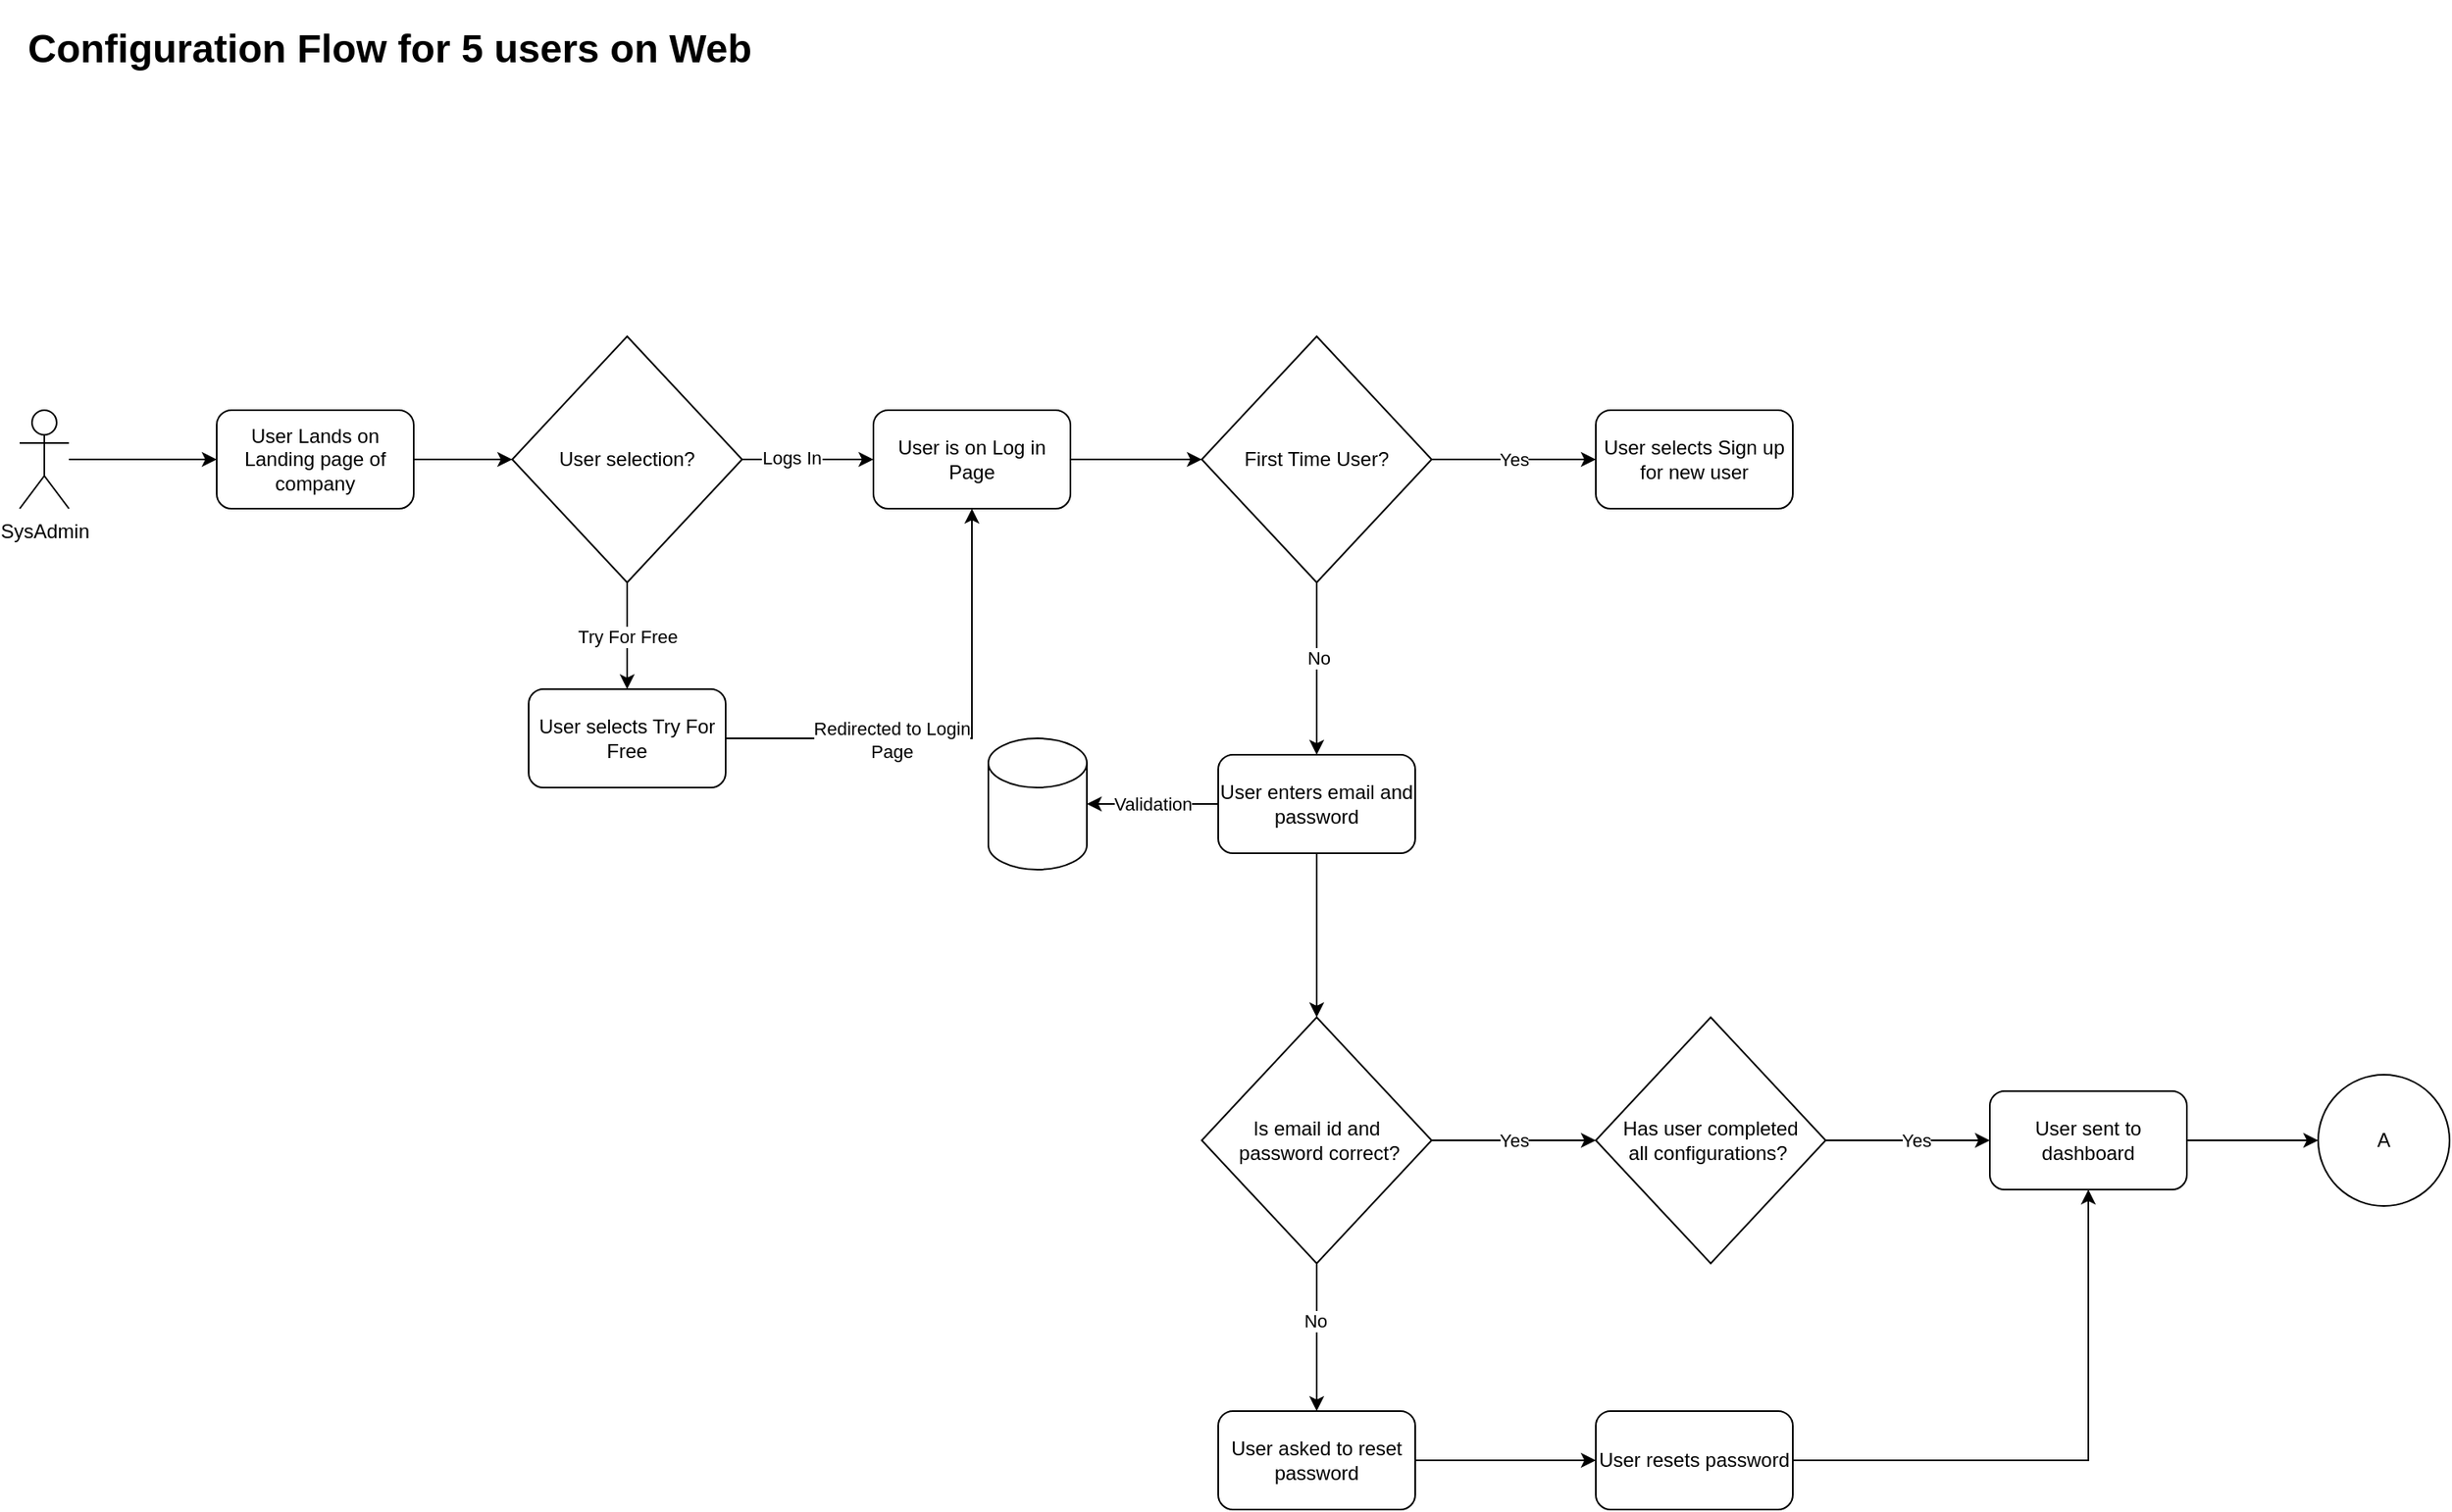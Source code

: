 <mxfile version="21.3.5" type="github">
  <diagram id="C5RBs43oDa-KdzZeNtuy" name="Page-1">
    <mxGraphModel dx="954" dy="616" grid="1" gridSize="10" guides="1" tooltips="1" connect="1" arrows="1" fold="1" page="1" pageScale="1" pageWidth="3300" pageHeight="4681" math="0" shadow="0">
      <root>
        <mxCell id="WIyWlLk6GJQsqaUBKTNV-0" />
        <mxCell id="WIyWlLk6GJQsqaUBKTNV-1" parent="WIyWlLk6GJQsqaUBKTNV-0" />
        <mxCell id="yT2jcX1gNWG2OGTkNdqD-6" value="" style="edgeStyle=orthogonalEdgeStyle;rounded=0;orthogonalLoop=1;jettySize=auto;html=1;" edge="1" parent="WIyWlLk6GJQsqaUBKTNV-1" source="yT2jcX1gNWG2OGTkNdqD-0" target="yT2jcX1gNWG2OGTkNdqD-4">
          <mxGeometry relative="1" as="geometry" />
        </mxCell>
        <mxCell id="yT2jcX1gNWG2OGTkNdqD-0" value="SysAdmin" style="shape=umlActor;verticalLabelPosition=bottom;verticalAlign=top;html=1;outlineConnect=0;" vertex="1" parent="WIyWlLk6GJQsqaUBKTNV-1">
          <mxGeometry x="80" y="310" width="30" height="60" as="geometry" />
        </mxCell>
        <mxCell id="yT2jcX1gNWG2OGTkNdqD-8" value="" style="edgeStyle=orthogonalEdgeStyle;rounded=0;orthogonalLoop=1;jettySize=auto;html=1;" edge="1" parent="WIyWlLk6GJQsqaUBKTNV-1" source="yT2jcX1gNWG2OGTkNdqD-4" target="yT2jcX1gNWG2OGTkNdqD-7">
          <mxGeometry relative="1" as="geometry" />
        </mxCell>
        <mxCell id="yT2jcX1gNWG2OGTkNdqD-4" value="User Lands on Landing page of company" style="rounded=1;whiteSpace=wrap;html=1;" vertex="1" parent="WIyWlLk6GJQsqaUBKTNV-1">
          <mxGeometry x="200" y="310" width="120" height="60" as="geometry" />
        </mxCell>
        <mxCell id="yT2jcX1gNWG2OGTkNdqD-5" value="&lt;h1&gt;Configuration Flow for 5 users on Web&lt;/h1&gt;" style="text;html=1;strokeColor=none;fillColor=none;spacing=5;spacingTop=-20;whiteSpace=wrap;overflow=hidden;rounded=0;" vertex="1" parent="WIyWlLk6GJQsqaUBKTNV-1">
          <mxGeometry x="80" y="70" width="490" height="40" as="geometry" />
        </mxCell>
        <mxCell id="yT2jcX1gNWG2OGTkNdqD-11" value="Try For Free" style="edgeStyle=orthogonalEdgeStyle;rounded=0;orthogonalLoop=1;jettySize=auto;html=1;" edge="1" parent="WIyWlLk6GJQsqaUBKTNV-1" source="yT2jcX1gNWG2OGTkNdqD-7" target="yT2jcX1gNWG2OGTkNdqD-10">
          <mxGeometry relative="1" as="geometry" />
        </mxCell>
        <mxCell id="yT2jcX1gNWG2OGTkNdqD-12" value="" style="edgeStyle=orthogonalEdgeStyle;rounded=0;orthogonalLoop=1;jettySize=auto;html=1;" edge="1" parent="WIyWlLk6GJQsqaUBKTNV-1" source="yT2jcX1gNWG2OGTkNdqD-7" target="yT2jcX1gNWG2OGTkNdqD-9">
          <mxGeometry relative="1" as="geometry" />
        </mxCell>
        <mxCell id="yT2jcX1gNWG2OGTkNdqD-13" value="Logs In" style="edgeLabel;html=1;align=center;verticalAlign=middle;resizable=0;points=[];" vertex="1" connectable="0" parent="yT2jcX1gNWG2OGTkNdqD-12">
          <mxGeometry x="-0.25" y="1" relative="1" as="geometry">
            <mxPoint as="offset" />
          </mxGeometry>
        </mxCell>
        <mxCell id="yT2jcX1gNWG2OGTkNdqD-7" value="User selection?" style="rhombus;whiteSpace=wrap;html=1;" vertex="1" parent="WIyWlLk6GJQsqaUBKTNV-1">
          <mxGeometry x="380" y="265" width="140" height="150" as="geometry" />
        </mxCell>
        <mxCell id="yT2jcX1gNWG2OGTkNdqD-17" value="" style="edgeStyle=orthogonalEdgeStyle;rounded=0;orthogonalLoop=1;jettySize=auto;html=1;" edge="1" parent="WIyWlLk6GJQsqaUBKTNV-1" source="yT2jcX1gNWG2OGTkNdqD-9" target="yT2jcX1gNWG2OGTkNdqD-16">
          <mxGeometry relative="1" as="geometry" />
        </mxCell>
        <mxCell id="yT2jcX1gNWG2OGTkNdqD-9" value="User is on Log in Page" style="rounded=1;whiteSpace=wrap;html=1;" vertex="1" parent="WIyWlLk6GJQsqaUBKTNV-1">
          <mxGeometry x="600" y="310" width="120" height="60" as="geometry" />
        </mxCell>
        <mxCell id="yT2jcX1gNWG2OGTkNdqD-14" style="edgeStyle=orthogonalEdgeStyle;rounded=0;orthogonalLoop=1;jettySize=auto;html=1;entryX=0.5;entryY=1;entryDx=0;entryDy=0;" edge="1" parent="WIyWlLk6GJQsqaUBKTNV-1" source="yT2jcX1gNWG2OGTkNdqD-10" target="yT2jcX1gNWG2OGTkNdqD-9">
          <mxGeometry relative="1" as="geometry" />
        </mxCell>
        <mxCell id="yT2jcX1gNWG2OGTkNdqD-15" value="Redirected to Login &lt;br&gt;Page" style="edgeLabel;html=1;align=center;verticalAlign=middle;resizable=0;points=[];" vertex="1" connectable="0" parent="yT2jcX1gNWG2OGTkNdqD-14">
          <mxGeometry x="-0.303" y="-1" relative="1" as="geometry">
            <mxPoint as="offset" />
          </mxGeometry>
        </mxCell>
        <mxCell id="yT2jcX1gNWG2OGTkNdqD-10" value="User selects Try For Free" style="rounded=1;whiteSpace=wrap;html=1;" vertex="1" parent="WIyWlLk6GJQsqaUBKTNV-1">
          <mxGeometry x="390" y="480" width="120" height="60" as="geometry" />
        </mxCell>
        <mxCell id="yT2jcX1gNWG2OGTkNdqD-19" value="" style="edgeStyle=orthogonalEdgeStyle;rounded=0;orthogonalLoop=1;jettySize=auto;html=1;" edge="1" parent="WIyWlLk6GJQsqaUBKTNV-1" source="yT2jcX1gNWG2OGTkNdqD-16" target="yT2jcX1gNWG2OGTkNdqD-18">
          <mxGeometry relative="1" as="geometry" />
        </mxCell>
        <mxCell id="yT2jcX1gNWG2OGTkNdqD-20" value="No" style="edgeLabel;html=1;align=center;verticalAlign=middle;resizable=0;points=[];" vertex="1" connectable="0" parent="yT2jcX1gNWG2OGTkNdqD-19">
          <mxGeometry x="-0.124" y="1" relative="1" as="geometry">
            <mxPoint as="offset" />
          </mxGeometry>
        </mxCell>
        <mxCell id="yT2jcX1gNWG2OGTkNdqD-22" value="Yes" style="edgeStyle=orthogonalEdgeStyle;rounded=0;orthogonalLoop=1;jettySize=auto;html=1;" edge="1" parent="WIyWlLk6GJQsqaUBKTNV-1" source="yT2jcX1gNWG2OGTkNdqD-16" target="yT2jcX1gNWG2OGTkNdqD-21">
          <mxGeometry relative="1" as="geometry" />
        </mxCell>
        <mxCell id="yT2jcX1gNWG2OGTkNdqD-16" value="First Time User?" style="rhombus;whiteSpace=wrap;html=1;" vertex="1" parent="WIyWlLk6GJQsqaUBKTNV-1">
          <mxGeometry x="800" y="265" width="140" height="150" as="geometry" />
        </mxCell>
        <mxCell id="yT2jcX1gNWG2OGTkNdqD-24" value="" style="edgeStyle=orthogonalEdgeStyle;rounded=0;orthogonalLoop=1;jettySize=auto;html=1;" edge="1" parent="WIyWlLk6GJQsqaUBKTNV-1" source="yT2jcX1gNWG2OGTkNdqD-18" target="yT2jcX1gNWG2OGTkNdqD-23">
          <mxGeometry relative="1" as="geometry" />
        </mxCell>
        <mxCell id="yT2jcX1gNWG2OGTkNdqD-25" value="Validation" style="edgeLabel;html=1;align=center;verticalAlign=middle;resizable=0;points=[];" vertex="1" connectable="0" parent="yT2jcX1gNWG2OGTkNdqD-24">
          <mxGeometry relative="1" as="geometry">
            <mxPoint as="offset" />
          </mxGeometry>
        </mxCell>
        <mxCell id="yT2jcX1gNWG2OGTkNdqD-27" value="" style="edgeStyle=orthogonalEdgeStyle;rounded=0;orthogonalLoop=1;jettySize=auto;html=1;" edge="1" parent="WIyWlLk6GJQsqaUBKTNV-1" source="yT2jcX1gNWG2OGTkNdqD-18" target="yT2jcX1gNWG2OGTkNdqD-26">
          <mxGeometry relative="1" as="geometry" />
        </mxCell>
        <mxCell id="yT2jcX1gNWG2OGTkNdqD-18" value="User enters email and password" style="rounded=1;whiteSpace=wrap;html=1;" vertex="1" parent="WIyWlLk6GJQsqaUBKTNV-1">
          <mxGeometry x="810" y="520" width="120" height="60" as="geometry" />
        </mxCell>
        <mxCell id="yT2jcX1gNWG2OGTkNdqD-21" value="User selects Sign up for new user" style="rounded=1;whiteSpace=wrap;html=1;" vertex="1" parent="WIyWlLk6GJQsqaUBKTNV-1">
          <mxGeometry x="1040" y="310" width="120" height="60" as="geometry" />
        </mxCell>
        <mxCell id="yT2jcX1gNWG2OGTkNdqD-23" value="" style="shape=cylinder3;whiteSpace=wrap;html=1;boundedLbl=1;backgroundOutline=1;size=15;" vertex="1" parent="WIyWlLk6GJQsqaUBKTNV-1">
          <mxGeometry x="670" y="510" width="60" height="80" as="geometry" />
        </mxCell>
        <mxCell id="yT2jcX1gNWG2OGTkNdqD-29" value="" style="edgeStyle=orthogonalEdgeStyle;rounded=0;orthogonalLoop=1;jettySize=auto;html=1;" edge="1" parent="WIyWlLk6GJQsqaUBKTNV-1" source="yT2jcX1gNWG2OGTkNdqD-26" target="yT2jcX1gNWG2OGTkNdqD-28">
          <mxGeometry relative="1" as="geometry" />
        </mxCell>
        <mxCell id="yT2jcX1gNWG2OGTkNdqD-32" value="No" style="edgeLabel;html=1;align=center;verticalAlign=middle;resizable=0;points=[];" vertex="1" connectable="0" parent="yT2jcX1gNWG2OGTkNdqD-29">
          <mxGeometry x="-0.222" y="-1" relative="1" as="geometry">
            <mxPoint as="offset" />
          </mxGeometry>
        </mxCell>
        <mxCell id="yT2jcX1gNWG2OGTkNdqD-34" value="Yes" style="edgeStyle=orthogonalEdgeStyle;rounded=0;orthogonalLoop=1;jettySize=auto;html=1;" edge="1" parent="WIyWlLk6GJQsqaUBKTNV-1" source="yT2jcX1gNWG2OGTkNdqD-26" target="yT2jcX1gNWG2OGTkNdqD-33">
          <mxGeometry relative="1" as="geometry" />
        </mxCell>
        <mxCell id="yT2jcX1gNWG2OGTkNdqD-26" value="Is email id and&lt;br&gt;&amp;nbsp;password correct?" style="rhombus;whiteSpace=wrap;html=1;" vertex="1" parent="WIyWlLk6GJQsqaUBKTNV-1">
          <mxGeometry x="800" y="680" width="140" height="150" as="geometry" />
        </mxCell>
        <mxCell id="yT2jcX1gNWG2OGTkNdqD-31" value="" style="edgeStyle=orthogonalEdgeStyle;rounded=0;orthogonalLoop=1;jettySize=auto;html=1;" edge="1" parent="WIyWlLk6GJQsqaUBKTNV-1" source="yT2jcX1gNWG2OGTkNdqD-28" target="yT2jcX1gNWG2OGTkNdqD-30">
          <mxGeometry relative="1" as="geometry" />
        </mxCell>
        <mxCell id="yT2jcX1gNWG2OGTkNdqD-28" value="User asked to reset password" style="rounded=1;whiteSpace=wrap;html=1;" vertex="1" parent="WIyWlLk6GJQsqaUBKTNV-1">
          <mxGeometry x="810" y="920" width="120" height="60" as="geometry" />
        </mxCell>
        <mxCell id="yT2jcX1gNWG2OGTkNdqD-37" style="edgeStyle=orthogonalEdgeStyle;rounded=0;orthogonalLoop=1;jettySize=auto;html=1;entryX=0.5;entryY=1;entryDx=0;entryDy=0;" edge="1" parent="WIyWlLk6GJQsqaUBKTNV-1" source="yT2jcX1gNWG2OGTkNdqD-30" target="yT2jcX1gNWG2OGTkNdqD-35">
          <mxGeometry relative="1" as="geometry" />
        </mxCell>
        <mxCell id="yT2jcX1gNWG2OGTkNdqD-30" value="User resets password" style="rounded=1;whiteSpace=wrap;html=1;" vertex="1" parent="WIyWlLk6GJQsqaUBKTNV-1">
          <mxGeometry x="1040" y="920" width="120" height="60" as="geometry" />
        </mxCell>
        <mxCell id="yT2jcX1gNWG2OGTkNdqD-36" value="" style="edgeStyle=orthogonalEdgeStyle;rounded=0;orthogonalLoop=1;jettySize=auto;html=1;" edge="1" parent="WIyWlLk6GJQsqaUBKTNV-1" source="yT2jcX1gNWG2OGTkNdqD-33" target="yT2jcX1gNWG2OGTkNdqD-35">
          <mxGeometry relative="1" as="geometry" />
        </mxCell>
        <mxCell id="yT2jcX1gNWG2OGTkNdqD-38" value="Yes" style="edgeLabel;html=1;align=center;verticalAlign=middle;resizable=0;points=[];" vertex="1" connectable="0" parent="yT2jcX1gNWG2OGTkNdqD-36">
          <mxGeometry x="0.1" relative="1" as="geometry">
            <mxPoint as="offset" />
          </mxGeometry>
        </mxCell>
        <mxCell id="yT2jcX1gNWG2OGTkNdqD-33" value="Has user completed &lt;br&gt;all configurations?&amp;nbsp;" style="rhombus;whiteSpace=wrap;html=1;" vertex="1" parent="WIyWlLk6GJQsqaUBKTNV-1">
          <mxGeometry x="1040" y="680" width="140" height="150" as="geometry" />
        </mxCell>
        <mxCell id="yT2jcX1gNWG2OGTkNdqD-40" value="" style="edgeStyle=orthogonalEdgeStyle;rounded=0;orthogonalLoop=1;jettySize=auto;html=1;" edge="1" parent="WIyWlLk6GJQsqaUBKTNV-1" source="yT2jcX1gNWG2OGTkNdqD-35" target="yT2jcX1gNWG2OGTkNdqD-39">
          <mxGeometry relative="1" as="geometry" />
        </mxCell>
        <mxCell id="yT2jcX1gNWG2OGTkNdqD-35" value="User sent to dashboard" style="rounded=1;whiteSpace=wrap;html=1;" vertex="1" parent="WIyWlLk6GJQsqaUBKTNV-1">
          <mxGeometry x="1280" y="725" width="120" height="60" as="geometry" />
        </mxCell>
        <mxCell id="yT2jcX1gNWG2OGTkNdqD-39" value="A" style="ellipse;whiteSpace=wrap;html=1;aspect=fixed;" vertex="1" parent="WIyWlLk6GJQsqaUBKTNV-1">
          <mxGeometry x="1480" y="715" width="80" height="80" as="geometry" />
        </mxCell>
      </root>
    </mxGraphModel>
  </diagram>
</mxfile>

